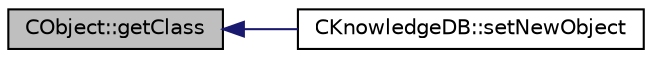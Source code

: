 digraph "CObject::getClass"
{
  edge [fontname="Helvetica",fontsize="10",labelfontname="Helvetica",labelfontsize="10"];
  node [fontname="Helvetica",fontsize="10",shape=record];
  rankdir="LR";
  Node1 [label="CObject::getClass",height=0.2,width=0.4,color="black", fillcolor="grey75", style="filled" fontcolor="black"];
  Node1 -> Node2 [dir="back",color="midnightblue",fontsize="10",style="solid",fontname="Helvetica"];
  Node2 [label="CKnowledgeDB::setNewObject",height=0.2,width=0.4,color="black", fillcolor="white", style="filled",URL="$class_c_knowledge_d_b.html#a058a0dcd66111b9a61608dae0c5ad8f0"];
}
